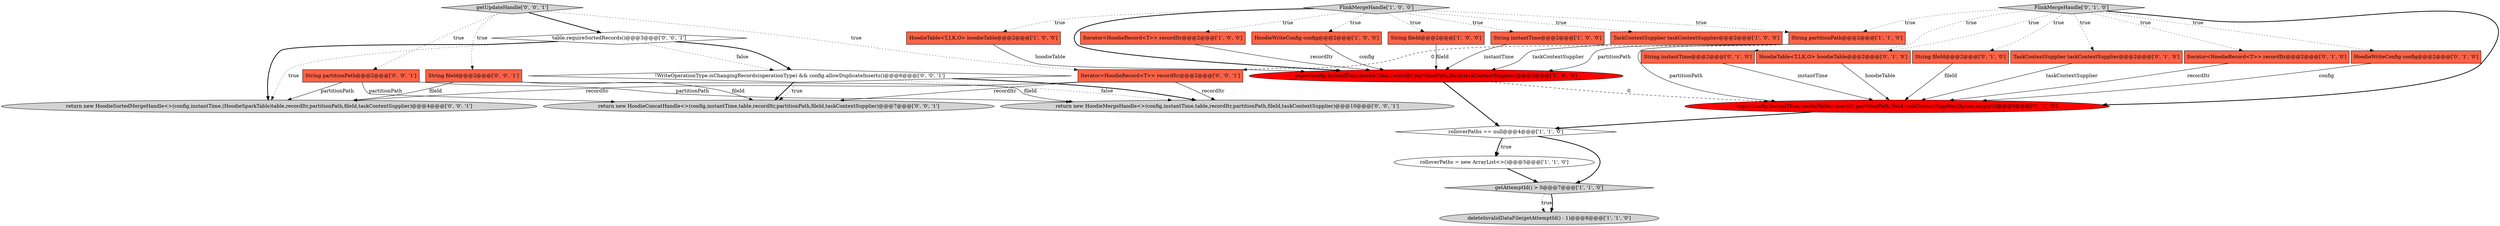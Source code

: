 digraph {
8 [style = filled, label = "String partitionPath@@@2@@@['1', '1', '0']", fillcolor = tomato, shape = box image = "AAA0AAABBB1BBB"];
11 [style = filled, label = "rolloverPaths = new ArrayList<>()@@@5@@@['1', '1', '0']", fillcolor = white, shape = ellipse image = "AAA0AAABBB1BBB"];
9 [style = filled, label = "deleteInvalidDataFile(getAttemptId() - 1)@@@8@@@['1', '1', '0']", fillcolor = lightgray, shape = ellipse image = "AAA0AAABBB1BBB"];
25 [style = filled, label = "return new HoodieConcatHandle<>(config,instantTime,table,recordItr,partitionPath,fileId,taskContextSupplier)@@@7@@@['0', '0', '1']", fillcolor = lightgray, shape = ellipse image = "AAA0AAABBB3BBB"];
26 [style = filled, label = "Iterator<HoodieRecord<T>> recordItr@@@2@@@['0', '0', '1']", fillcolor = tomato, shape = box image = "AAA0AAABBB3BBB"];
14 [style = filled, label = "super(config,instantTime,hoodieTable,recordItr,partitionPath,fileId,taskContextSupplier,Option.empty())@@@3@@@['0', '1', '0']", fillcolor = red, shape = ellipse image = "AAA1AAABBB2BBB"];
1 [style = filled, label = "HoodieTable<T,I,K,O> hoodieTable@@@2@@@['1', '0', '0']", fillcolor = tomato, shape = box image = "AAA0AAABBB1BBB"];
13 [style = filled, label = "TaskContextSupplier taskContextSupplier@@@2@@@['0', '1', '0']", fillcolor = tomato, shape = box image = "AAA0AAABBB2BBB"];
12 [style = filled, label = "rolloverPaths == null@@@4@@@['1', '1', '0']", fillcolor = white, shape = diamond image = "AAA0AAABBB1BBB"];
19 [style = filled, label = "Iterator<HoodieRecord<T>> recordItr@@@2@@@['0', '1', '0']", fillcolor = tomato, shape = box image = "AAA0AAABBB2BBB"];
3 [style = filled, label = "HoodieWriteConfig config@@@2@@@['1', '0', '0']", fillcolor = tomato, shape = box image = "AAA0AAABBB1BBB"];
0 [style = filled, label = "String fileId@@@2@@@['1', '0', '0']", fillcolor = tomato, shape = box image = "AAA0AAABBB1BBB"];
28 [style = filled, label = "return new HoodieMergeHandle<>(config,instantTime,table,recordItr,partitionPath,fileId,taskContextSupplier)@@@10@@@['0', '0', '1']", fillcolor = lightgray, shape = ellipse image = "AAA0AAABBB3BBB"];
29 [style = filled, label = "!WriteOperationType.isChangingRecords(operationType) && config.allowDuplicateInserts()@@@6@@@['0', '0', '1']", fillcolor = white, shape = diamond image = "AAA0AAABBB3BBB"];
17 [style = filled, label = "HoodieWriteConfig config@@@2@@@['0', '1', '0']", fillcolor = tomato, shape = box image = "AAA0AAABBB2BBB"];
7 [style = filled, label = "TaskContextSupplier taskContextSupplier@@@2@@@['1', '0', '0']", fillcolor = tomato, shape = box image = "AAA0AAABBB1BBB"];
2 [style = filled, label = "String instantTime@@@2@@@['1', '0', '0']", fillcolor = tomato, shape = box image = "AAA0AAABBB1BBB"];
27 [style = filled, label = "return new HoodieSortedMergeHandle<>(config,instantTime,(HoodieSparkTable)table,recordItr,partitionPath,fileId,taskContextSupplier)@@@4@@@['0', '0', '1']", fillcolor = lightgray, shape = ellipse image = "AAA0AAABBB3BBB"];
6 [style = filled, label = "super(config,instantTime,hoodieTable,recordItr,partitionPath,fileId,taskContextSupplier)@@@3@@@['1', '0', '0']", fillcolor = red, shape = ellipse image = "AAA1AAABBB1BBB"];
18 [style = filled, label = "FlinkMergeHandle['0', '1', '0']", fillcolor = lightgray, shape = diamond image = "AAA0AAABBB2BBB"];
16 [style = filled, label = "String instantTime@@@2@@@['0', '1', '0']", fillcolor = tomato, shape = box image = "AAA0AAABBB2BBB"];
15 [style = filled, label = "HoodieTable<T,I,K,O> hoodieTable@@@2@@@['0', '1', '0']", fillcolor = tomato, shape = box image = "AAA0AAABBB2BBB"];
5 [style = filled, label = "Iterator<HoodieRecord<T>> recordItr@@@2@@@['1', '0', '0']", fillcolor = tomato, shape = box image = "AAA0AAABBB1BBB"];
10 [style = filled, label = "getAttemptId() > 0@@@7@@@['1', '1', '0']", fillcolor = lightgray, shape = diamond image = "AAA0AAABBB1BBB"];
4 [style = filled, label = "FlinkMergeHandle['1', '0', '0']", fillcolor = lightgray, shape = diamond image = "AAA0AAABBB1BBB"];
21 [style = filled, label = "table.requireSortedRecords()@@@3@@@['0', '0', '1']", fillcolor = white, shape = diamond image = "AAA0AAABBB3BBB"];
20 [style = filled, label = "String fileId@@@2@@@['0', '1', '0']", fillcolor = tomato, shape = box image = "AAA0AAABBB2BBB"];
22 [style = filled, label = "getUpdateHandle['0', '0', '1']", fillcolor = lightgray, shape = diamond image = "AAA0AAABBB3BBB"];
23 [style = filled, label = "String partitionPath@@@2@@@['0', '0', '1']", fillcolor = tomato, shape = box image = "AAA0AAABBB3BBB"];
24 [style = filled, label = "String fileId@@@2@@@['0', '0', '1']", fillcolor = tomato, shape = box image = "AAA0AAABBB3BBB"];
4->5 [style = dotted, label="true"];
23->25 [style = solid, label="partitionPath"];
1->6 [style = solid, label="hoodieTable"];
7->6 [style = solid, label="taskContextSupplier"];
24->25 [style = solid, label="fileId"];
22->23 [style = dotted, label="true"];
21->27 [style = bold, label=""];
4->6 [style = bold, label=""];
4->1 [style = dotted, label="true"];
18->16 [style = dotted, label="true"];
26->28 [style = solid, label="recordItr"];
4->0 [style = dotted, label="true"];
12->11 [style = bold, label=""];
18->15 [style = dotted, label="true"];
18->19 [style = dotted, label="true"];
22->21 [style = bold, label=""];
4->8 [style = dotted, label="true"];
4->7 [style = dotted, label="true"];
29->25 [style = bold, label=""];
21->27 [style = dotted, label="true"];
21->29 [style = dotted, label="false"];
18->8 [style = dotted, label="true"];
2->6 [style = solid, label="instantTime"];
22->24 [style = dotted, label="true"];
17->14 [style = solid, label="config"];
20->14 [style = solid, label="fileId"];
18->20 [style = dotted, label="true"];
6->14 [style = dashed, label="0"];
10->9 [style = dotted, label="true"];
3->6 [style = solid, label="config"];
29->28 [style = dotted, label="false"];
26->25 [style = solid, label="recordItr"];
4->2 [style = dotted, label="true"];
15->14 [style = solid, label="hoodieTable"];
12->11 [style = dotted, label="true"];
29->28 [style = bold, label=""];
8->6 [style = solid, label="partitionPath"];
0->6 [style = solid, label="fileId"];
12->10 [style = bold, label=""];
21->29 [style = bold, label=""];
4->3 [style = dotted, label="true"];
22->26 [style = dotted, label="true"];
19->14 [style = solid, label="recordItr"];
11->10 [style = bold, label=""];
14->12 [style = bold, label=""];
23->28 [style = solid, label="partitionPath"];
8->14 [style = solid, label="partitionPath"];
10->9 [style = bold, label=""];
18->17 [style = dotted, label="true"];
24->28 [style = solid, label="fileId"];
13->14 [style = solid, label="taskContextSupplier"];
8->26 [style = dashed, label="0"];
16->14 [style = solid, label="instantTime"];
5->6 [style = solid, label="recordItr"];
26->27 [style = solid, label="recordItr"];
18->14 [style = bold, label=""];
29->25 [style = dotted, label="true"];
24->27 [style = solid, label="fileId"];
18->13 [style = dotted, label="true"];
23->27 [style = solid, label="partitionPath"];
6->12 [style = bold, label=""];
}
